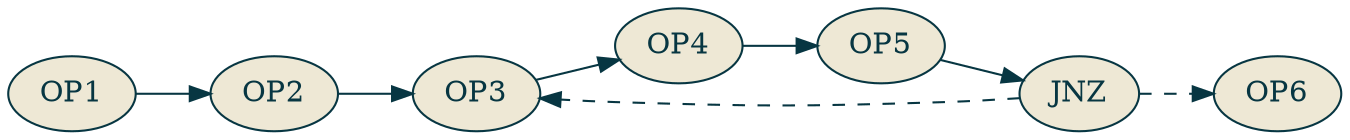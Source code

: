 digraph turing_loop {
  rankdir="LR";
  bgcolor="transparent";
  OP1 [style="filled" color="#073642" fillcolor="#eee8d5" fontcolor="#073642"];
  OP2 [style="filled" color="#073642" fillcolor="#eee8d5" fontcolor="#073642"];
  OP3 [style="filled" color="#073642" fillcolor="#eee8d5" fontcolor="#073642"];
  OP4 [style="filled" color="#073642" fillcolor="#eee8d5" fontcolor="#073642"];
  OP5 [style="filled" color="#073642" fillcolor="#eee8d5" fontcolor="#073642"];
  OP6 [style="filled" color="#073642" fillcolor="#eee8d5" fontcolor="#073642"];
  JNZ [style="filled" color="#073642" fillcolor="#eee8d5" fontcolor="#073642"];
  OP1 -> OP2 [color="#073642"];
  OP2 -> OP3 [color="#073642"];
  OP3 -> OP4 [color="#073642"];
  OP4 -> OP5 [color="#073642"];
  OP5 -> JNZ [color="#073642"];
  JNZ -> {OP3 OP6} [style="dashed" color="#073642"];
}
